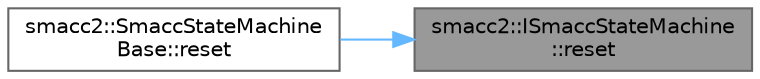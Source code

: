 digraph "smacc2::ISmaccStateMachine::reset"
{
 // LATEX_PDF_SIZE
  bgcolor="transparent";
  edge [fontname=Helvetica,fontsize=10,labelfontname=Helvetica,labelfontsize=10];
  node [fontname=Helvetica,fontsize=10,shape=box,height=0.2,width=0.4];
  rankdir="RL";
  Node1 [label="smacc2::ISmaccStateMachine\l::reset",height=0.2,width=0.4,color="gray40", fillcolor="grey60", style="filled", fontcolor="black",tooltip=" "];
  Node1 -> Node2 [dir="back",color="steelblue1",style="solid"];
  Node2 [label="smacc2::SmaccStateMachine\lBase::reset",height=0.2,width=0.4,color="grey40", fillcolor="white", style="filled",URL="$structsmacc2_1_1SmaccStateMachineBase.html#a95f28ac45b64124d5fe40069758bc072",tooltip=" "];
}
